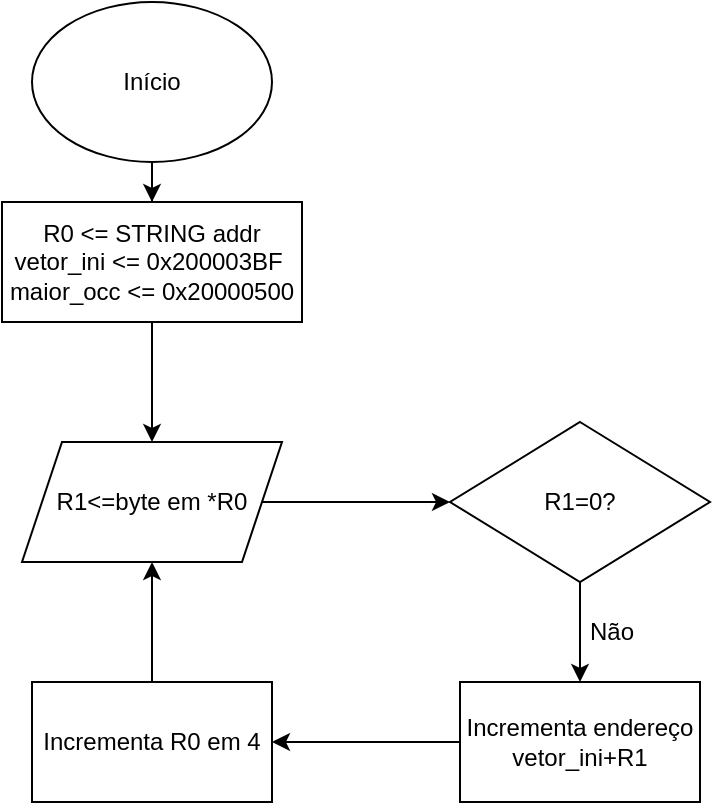 <mxfile version="21.6.9" type="github">
  <diagram name="Página-1" id="m3pQ4827RBEhcwZJHdCG">
    <mxGraphModel dx="1050" dy="566" grid="1" gridSize="10" guides="1" tooltips="1" connect="1" arrows="1" fold="1" page="1" pageScale="1" pageWidth="827" pageHeight="1169" math="0" shadow="0">
      <root>
        <mxCell id="0" />
        <mxCell id="1" parent="0" />
        <mxCell id="bIyVMuVGcHya3AF7Zjqz-6" value="" style="edgeStyle=orthogonalEdgeStyle;rounded=0;orthogonalLoop=1;jettySize=auto;html=1;" edge="1" parent="1" source="bIyVMuVGcHya3AF7Zjqz-1" target="bIyVMuVGcHya3AF7Zjqz-5">
          <mxGeometry relative="1" as="geometry" />
        </mxCell>
        <mxCell id="bIyVMuVGcHya3AF7Zjqz-1" value="" style="ellipse;whiteSpace=wrap;html=1;" vertex="1" parent="1">
          <mxGeometry x="140" y="20" width="120" height="80" as="geometry" />
        </mxCell>
        <mxCell id="bIyVMuVGcHya3AF7Zjqz-2" value="Início" style="text;html=1;strokeColor=none;fillColor=none;align=center;verticalAlign=middle;whiteSpace=wrap;rounded=0;" vertex="1" parent="1">
          <mxGeometry x="170" y="45" width="60" height="30" as="geometry" />
        </mxCell>
        <mxCell id="bIyVMuVGcHya3AF7Zjqz-8" value="" style="edgeStyle=orthogonalEdgeStyle;rounded=0;orthogonalLoop=1;jettySize=auto;html=1;" edge="1" parent="1" source="bIyVMuVGcHya3AF7Zjqz-5" target="bIyVMuVGcHya3AF7Zjqz-7">
          <mxGeometry relative="1" as="geometry" />
        </mxCell>
        <mxCell id="bIyVMuVGcHya3AF7Zjqz-5" value="R0 &amp;lt;= STRING addr&lt;br&gt;vetor_ini &amp;lt;= 0x200003BF&amp;nbsp;&lt;br&gt;maior_occ &amp;lt;= 0x20000500" style="whiteSpace=wrap;html=1;" vertex="1" parent="1">
          <mxGeometry x="125" y="120" width="150" height="60" as="geometry" />
        </mxCell>
        <mxCell id="bIyVMuVGcHya3AF7Zjqz-27" style="edgeStyle=orthogonalEdgeStyle;rounded=0;orthogonalLoop=1;jettySize=auto;html=1;exitX=1;exitY=0.5;exitDx=0;exitDy=0;entryX=0;entryY=0.5;entryDx=0;entryDy=0;" edge="1" parent="1" source="bIyVMuVGcHya3AF7Zjqz-7" target="bIyVMuVGcHya3AF7Zjqz-11">
          <mxGeometry relative="1" as="geometry" />
        </mxCell>
        <mxCell id="bIyVMuVGcHya3AF7Zjqz-7" value="R1&amp;lt;=byte em *R0" style="shape=parallelogram;perimeter=parallelogramPerimeter;whiteSpace=wrap;html=1;fixedSize=1;" vertex="1" parent="1">
          <mxGeometry x="135" y="240" width="130" height="60" as="geometry" />
        </mxCell>
        <mxCell id="bIyVMuVGcHya3AF7Zjqz-24" value="" style="edgeStyle=orthogonalEdgeStyle;rounded=0;orthogonalLoop=1;jettySize=auto;html=1;" edge="1" parent="1" source="bIyVMuVGcHya3AF7Zjqz-9" target="bIyVMuVGcHya3AF7Zjqz-23">
          <mxGeometry relative="1" as="geometry" />
        </mxCell>
        <mxCell id="bIyVMuVGcHya3AF7Zjqz-9" value="Incrementa endereço&lt;br&gt;vetor_ini+R1" style="whiteSpace=wrap;html=1;" vertex="1" parent="1">
          <mxGeometry x="354" y="360" width="120" height="60" as="geometry" />
        </mxCell>
        <mxCell id="bIyVMuVGcHya3AF7Zjqz-13" style="edgeStyle=orthogonalEdgeStyle;rounded=0;orthogonalLoop=1;jettySize=auto;html=1;exitX=0.5;exitY=1;exitDx=0;exitDy=0;entryX=0.5;entryY=0;entryDx=0;entryDy=0;" edge="1" parent="1" source="bIyVMuVGcHya3AF7Zjqz-11" target="bIyVMuVGcHya3AF7Zjqz-9">
          <mxGeometry relative="1" as="geometry" />
        </mxCell>
        <mxCell id="bIyVMuVGcHya3AF7Zjqz-11" value="R1=0?" style="rhombus;whiteSpace=wrap;html=1;" vertex="1" parent="1">
          <mxGeometry x="349" y="230" width="130" height="80" as="geometry" />
        </mxCell>
        <mxCell id="bIyVMuVGcHya3AF7Zjqz-14" value="Não" style="text;html=1;strokeColor=none;fillColor=none;align=center;verticalAlign=middle;whiteSpace=wrap;rounded=0;" vertex="1" parent="1">
          <mxGeometry x="400" y="320" width="60" height="30" as="geometry" />
        </mxCell>
        <mxCell id="bIyVMuVGcHya3AF7Zjqz-29" style="edgeStyle=orthogonalEdgeStyle;rounded=0;orthogonalLoop=1;jettySize=auto;html=1;exitX=0.5;exitY=0;exitDx=0;exitDy=0;entryX=0.5;entryY=1;entryDx=0;entryDy=0;" edge="1" parent="1" source="bIyVMuVGcHya3AF7Zjqz-23" target="bIyVMuVGcHya3AF7Zjqz-7">
          <mxGeometry relative="1" as="geometry" />
        </mxCell>
        <mxCell id="bIyVMuVGcHya3AF7Zjqz-23" value="Incrementa R0 em 4" style="whiteSpace=wrap;html=1;" vertex="1" parent="1">
          <mxGeometry x="140" y="360" width="120" height="60" as="geometry" />
        </mxCell>
      </root>
    </mxGraphModel>
  </diagram>
</mxfile>
